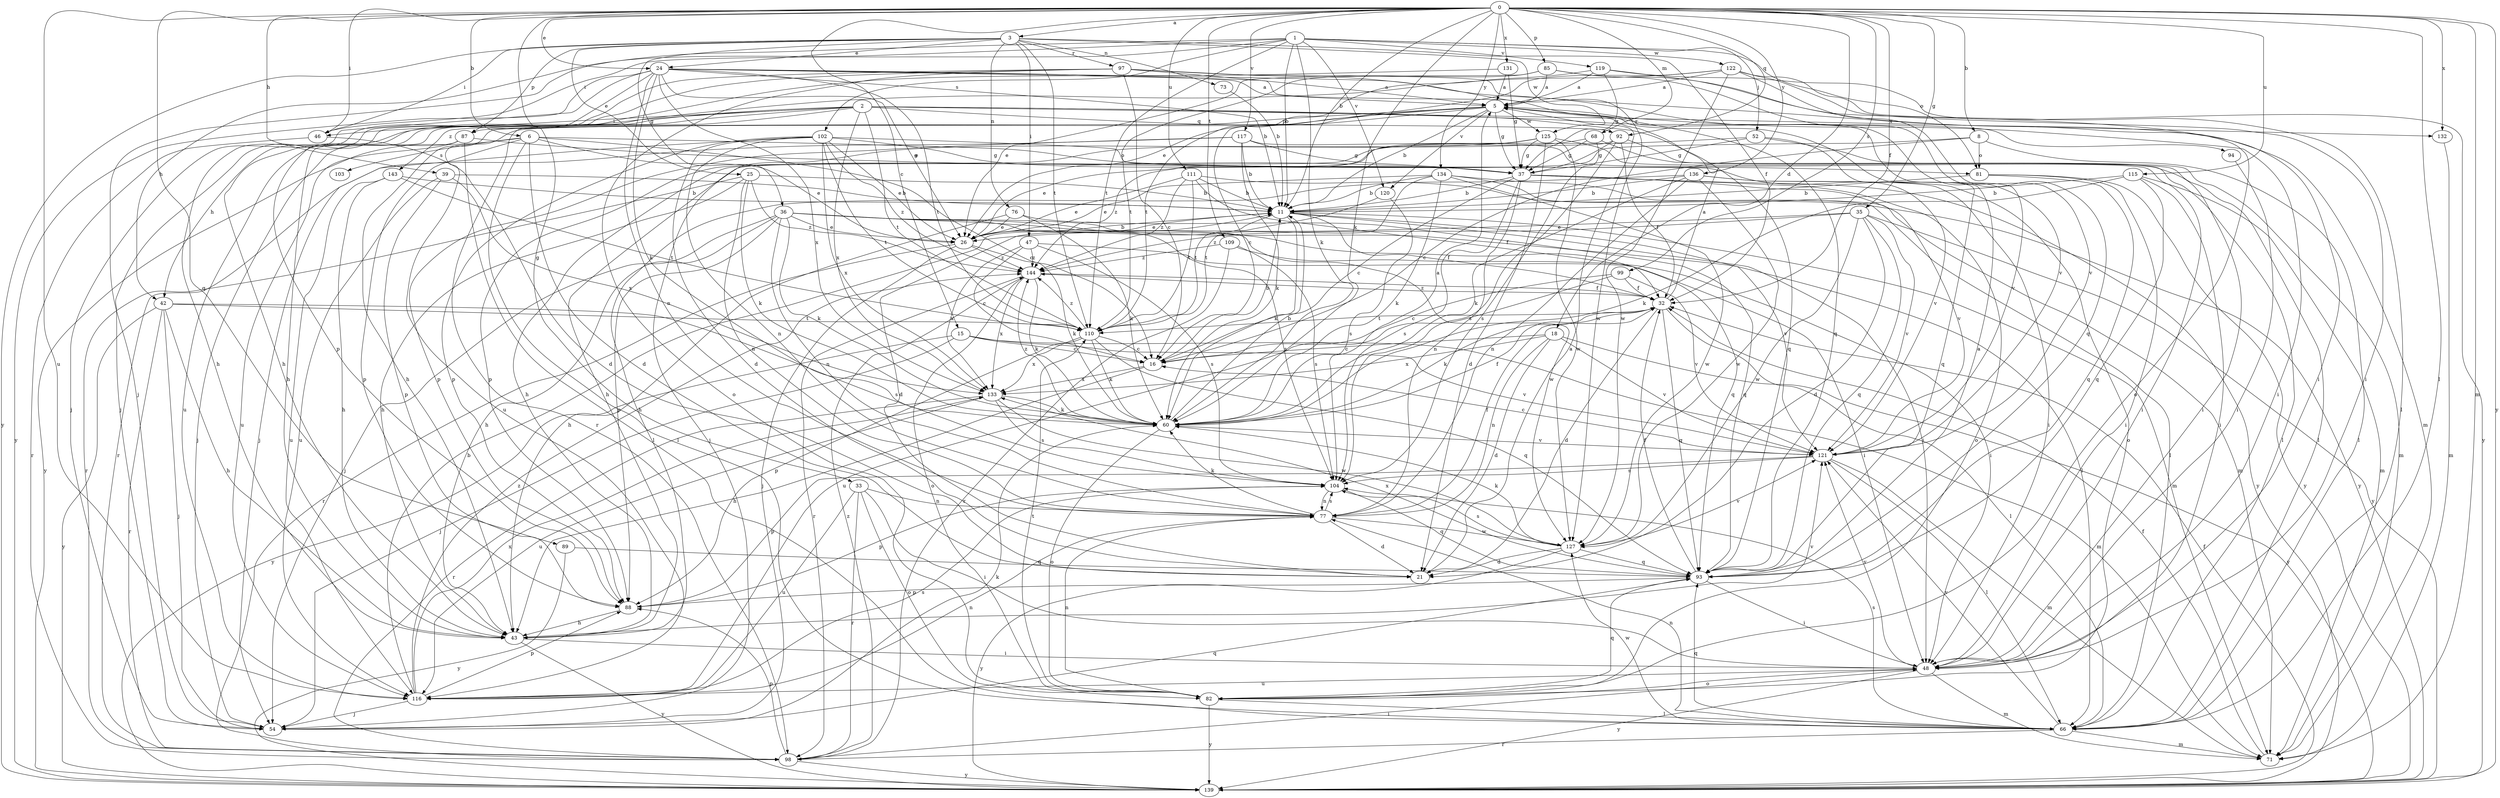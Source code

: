 strict digraph  {
0;
1;
2;
3;
5;
6;
8;
11;
15;
16;
18;
21;
24;
25;
26;
32;
33;
35;
36;
37;
39;
42;
43;
46;
47;
48;
52;
54;
60;
66;
68;
71;
73;
76;
77;
81;
82;
85;
87;
88;
89;
92;
93;
94;
97;
98;
99;
102;
103;
104;
109;
110;
111;
115;
116;
117;
119;
120;
121;
122;
125;
127;
131;
132;
133;
134;
136;
139;
143;
144;
0 -> 3  [label=a];
0 -> 6  [label=b];
0 -> 8  [label=b];
0 -> 11  [label=b];
0 -> 15  [label=c];
0 -> 18  [label=d];
0 -> 24  [label=e];
0 -> 32  [label=f];
0 -> 33  [label=g];
0 -> 35  [label=g];
0 -> 39  [label=h];
0 -> 46  [label=i];
0 -> 60  [label=k];
0 -> 66  [label=l];
0 -> 68  [label=m];
0 -> 71  [label=m];
0 -> 85  [label=p];
0 -> 89  [label=q];
0 -> 92  [label=q];
0 -> 99  [label=s];
0 -> 109  [label=t];
0 -> 111  [label=u];
0 -> 115  [label=u];
0 -> 116  [label=u];
0 -> 117  [label=v];
0 -> 131  [label=x];
0 -> 132  [label=x];
0 -> 134  [label=y];
0 -> 136  [label=y];
0 -> 139  [label=y];
1 -> 11  [label=b];
1 -> 42  [label=h];
1 -> 46  [label=i];
1 -> 52  [label=j];
1 -> 54  [label=j];
1 -> 60  [label=k];
1 -> 81  [label=o];
1 -> 102  [label=s];
1 -> 110  [label=t];
1 -> 119  [label=v];
1 -> 120  [label=v];
1 -> 122  [label=w];
2 -> 42  [label=h];
2 -> 43  [label=h];
2 -> 46  [label=i];
2 -> 92  [label=q];
2 -> 93  [label=q];
2 -> 94  [label=r];
2 -> 110  [label=t];
2 -> 116  [label=u];
2 -> 132  [label=x];
2 -> 133  [label=x];
2 -> 143  [label=z];
3 -> 24  [label=e];
3 -> 25  [label=e];
3 -> 32  [label=f];
3 -> 36  [label=g];
3 -> 46  [label=i];
3 -> 47  [label=i];
3 -> 73  [label=n];
3 -> 76  [label=n];
3 -> 87  [label=p];
3 -> 97  [label=r];
3 -> 110  [label=t];
3 -> 125  [label=w];
3 -> 139  [label=y];
5 -> 11  [label=b];
5 -> 16  [label=c];
5 -> 37  [label=g];
5 -> 43  [label=h];
5 -> 48  [label=i];
5 -> 87  [label=p];
5 -> 116  [label=u];
5 -> 120  [label=v];
5 -> 121  [label=v];
5 -> 125  [label=w];
6 -> 16  [label=c];
6 -> 21  [label=d];
6 -> 26  [label=e];
6 -> 66  [label=l];
6 -> 81  [label=o];
6 -> 88  [label=p];
6 -> 103  [label=s];
6 -> 139  [label=y];
8 -> 16  [label=c];
8 -> 43  [label=h];
8 -> 66  [label=l];
8 -> 81  [label=o];
11 -> 21  [label=d];
11 -> 26  [label=e];
11 -> 32  [label=f];
11 -> 48  [label=i];
11 -> 60  [label=k];
11 -> 66  [label=l];
11 -> 71  [label=m];
15 -> 16  [label=c];
15 -> 54  [label=j];
15 -> 71  [label=m];
15 -> 121  [label=v];
15 -> 139  [label=y];
16 -> 11  [label=b];
16 -> 43  [label=h];
16 -> 133  [label=x];
18 -> 16  [label=c];
18 -> 21  [label=d];
18 -> 77  [label=n];
18 -> 121  [label=v];
18 -> 133  [label=x];
18 -> 139  [label=y];
21 -> 5  [label=a];
24 -> 5  [label=a];
24 -> 11  [label=b];
24 -> 26  [label=e];
24 -> 43  [label=h];
24 -> 54  [label=j];
24 -> 60  [label=k];
24 -> 77  [label=n];
24 -> 93  [label=q];
24 -> 110  [label=t];
24 -> 121  [label=v];
24 -> 133  [label=x];
24 -> 139  [label=y];
25 -> 11  [label=b];
25 -> 43  [label=h];
25 -> 60  [label=k];
25 -> 77  [label=n];
25 -> 98  [label=r];
25 -> 144  [label=z];
26 -> 11  [label=b];
26 -> 54  [label=j];
26 -> 60  [label=k];
26 -> 98  [label=r];
26 -> 144  [label=z];
32 -> 5  [label=a];
32 -> 21  [label=d];
32 -> 60  [label=k];
32 -> 66  [label=l];
32 -> 93  [label=q];
32 -> 110  [label=t];
32 -> 144  [label=z];
33 -> 48  [label=i];
33 -> 77  [label=n];
33 -> 82  [label=o];
33 -> 98  [label=r];
33 -> 116  [label=u];
35 -> 21  [label=d];
35 -> 26  [label=e];
35 -> 93  [label=q];
35 -> 121  [label=v];
35 -> 127  [label=w];
35 -> 139  [label=y];
35 -> 144  [label=z];
36 -> 26  [label=e];
36 -> 43  [label=h];
36 -> 54  [label=j];
36 -> 60  [label=k];
36 -> 77  [label=n];
36 -> 88  [label=p];
36 -> 93  [label=q];
36 -> 104  [label=s];
36 -> 121  [label=v];
36 -> 127  [label=w];
37 -> 11  [label=b];
37 -> 16  [label=c];
37 -> 77  [label=n];
37 -> 82  [label=o];
37 -> 104  [label=s];
37 -> 121  [label=v];
37 -> 139  [label=y];
39 -> 11  [label=b];
39 -> 88  [label=p];
39 -> 116  [label=u];
39 -> 133  [label=x];
42 -> 43  [label=h];
42 -> 54  [label=j];
42 -> 98  [label=r];
42 -> 104  [label=s];
42 -> 110  [label=t];
42 -> 139  [label=y];
43 -> 48  [label=i];
43 -> 121  [label=v];
43 -> 139  [label=y];
46 -> 21  [label=d];
46 -> 98  [label=r];
47 -> 16  [label=c];
47 -> 48  [label=i];
47 -> 104  [label=s];
47 -> 133  [label=x];
47 -> 144  [label=z];
48 -> 71  [label=m];
48 -> 82  [label=o];
48 -> 116  [label=u];
48 -> 121  [label=v];
48 -> 139  [label=y];
52 -> 37  [label=g];
52 -> 43  [label=h];
52 -> 48  [label=i];
52 -> 93  [label=q];
54 -> 60  [label=k];
54 -> 93  [label=q];
60 -> 5  [label=a];
60 -> 11  [label=b];
60 -> 32  [label=f];
60 -> 82  [label=o];
60 -> 121  [label=v];
60 -> 144  [label=z];
66 -> 71  [label=m];
66 -> 77  [label=n];
66 -> 93  [label=q];
66 -> 98  [label=r];
66 -> 104  [label=s];
66 -> 121  [label=v];
66 -> 127  [label=w];
68 -> 37  [label=g];
68 -> 66  [label=l];
68 -> 88  [label=p];
68 -> 104  [label=s];
71 -> 32  [label=f];
73 -> 11  [label=b];
76 -> 26  [label=e];
76 -> 43  [label=h];
76 -> 60  [label=k];
76 -> 93  [label=q];
77 -> 21  [label=d];
77 -> 32  [label=f];
77 -> 60  [label=k];
77 -> 104  [label=s];
77 -> 127  [label=w];
81 -> 11  [label=b];
81 -> 48  [label=i];
81 -> 93  [label=q];
81 -> 139  [label=y];
82 -> 66  [label=l];
82 -> 77  [label=n];
82 -> 93  [label=q];
82 -> 110  [label=t];
82 -> 139  [label=y];
85 -> 5  [label=a];
85 -> 26  [label=e];
85 -> 48  [label=i];
85 -> 110  [label=t];
85 -> 121  [label=v];
87 -> 37  [label=g];
87 -> 54  [label=j];
87 -> 66  [label=l];
87 -> 116  [label=u];
88 -> 43  [label=h];
89 -> 93  [label=q];
89 -> 139  [label=y];
92 -> 26  [label=e];
92 -> 32  [label=f];
92 -> 37  [label=g];
92 -> 71  [label=m];
92 -> 104  [label=s];
93 -> 5  [label=a];
93 -> 32  [label=f];
93 -> 48  [label=i];
93 -> 88  [label=p];
93 -> 133  [label=x];
94 -> 48  [label=i];
97 -> 5  [label=a];
97 -> 16  [label=c];
97 -> 43  [label=h];
97 -> 54  [label=j];
97 -> 71  [label=m];
97 -> 82  [label=o];
97 -> 127  [label=w];
98 -> 48  [label=i];
98 -> 88  [label=p];
98 -> 139  [label=y];
98 -> 144  [label=z];
99 -> 16  [label=c];
99 -> 32  [label=f];
99 -> 116  [label=u];
99 -> 121  [label=v];
102 -> 21  [label=d];
102 -> 26  [label=e];
102 -> 37  [label=g];
102 -> 54  [label=j];
102 -> 77  [label=n];
102 -> 88  [label=p];
102 -> 110  [label=t];
102 -> 121  [label=v];
102 -> 133  [label=x];
102 -> 144  [label=z];
104 -> 77  [label=n];
104 -> 88  [label=p];
104 -> 93  [label=q];
109 -> 48  [label=i];
109 -> 98  [label=r];
109 -> 104  [label=s];
109 -> 144  [label=z];
110 -> 16  [label=c];
110 -> 60  [label=k];
110 -> 88  [label=p];
110 -> 93  [label=q];
110 -> 133  [label=x];
110 -> 144  [label=z];
111 -> 11  [label=b];
111 -> 26  [label=e];
111 -> 32  [label=f];
111 -> 110  [label=t];
111 -> 139  [label=y];
111 -> 144  [label=z];
115 -> 11  [label=b];
115 -> 48  [label=i];
115 -> 60  [label=k];
115 -> 71  [label=m];
115 -> 93  [label=q];
116 -> 11  [label=b];
116 -> 54  [label=j];
116 -> 77  [label=n];
116 -> 88  [label=p];
116 -> 104  [label=s];
116 -> 133  [label=x];
116 -> 144  [label=z];
117 -> 11  [label=b];
117 -> 37  [label=g];
117 -> 48  [label=i];
117 -> 60  [label=k];
117 -> 88  [label=p];
117 -> 98  [label=r];
119 -> 5  [label=a];
119 -> 37  [label=g];
119 -> 82  [label=o];
119 -> 110  [label=t];
119 -> 139  [label=y];
120 -> 104  [label=s];
120 -> 110  [label=t];
121 -> 16  [label=c];
121 -> 66  [label=l];
121 -> 71  [label=m];
121 -> 88  [label=p];
121 -> 104  [label=s];
122 -> 5  [label=a];
122 -> 26  [label=e];
122 -> 48  [label=i];
122 -> 66  [label=l];
122 -> 93  [label=q];
122 -> 98  [label=r];
122 -> 127  [label=w];
125 -> 21  [label=d];
125 -> 37  [label=g];
125 -> 54  [label=j];
125 -> 66  [label=l];
125 -> 127  [label=w];
125 -> 144  [label=z];
127 -> 21  [label=d];
127 -> 60  [label=k];
127 -> 93  [label=q];
127 -> 104  [label=s];
127 -> 121  [label=v];
127 -> 139  [label=y];
131 -> 5  [label=a];
131 -> 37  [label=g];
131 -> 88  [label=p];
132 -> 71  [label=m];
133 -> 60  [label=k];
133 -> 98  [label=r];
133 -> 104  [label=s];
133 -> 116  [label=u];
133 -> 127  [label=w];
134 -> 11  [label=b];
134 -> 26  [label=e];
134 -> 60  [label=k];
134 -> 66  [label=l];
134 -> 71  [label=m];
134 -> 110  [label=t];
134 -> 127  [label=w];
136 -> 11  [label=b];
136 -> 43  [label=h];
136 -> 48  [label=i];
136 -> 60  [label=k];
136 -> 77  [label=n];
136 -> 82  [label=o];
136 -> 127  [label=w];
139 -> 32  [label=f];
143 -> 11  [label=b];
143 -> 43  [label=h];
143 -> 110  [label=t];
143 -> 116  [label=u];
144 -> 32  [label=f];
144 -> 60  [label=k];
144 -> 82  [label=o];
144 -> 98  [label=r];
144 -> 133  [label=x];
}
